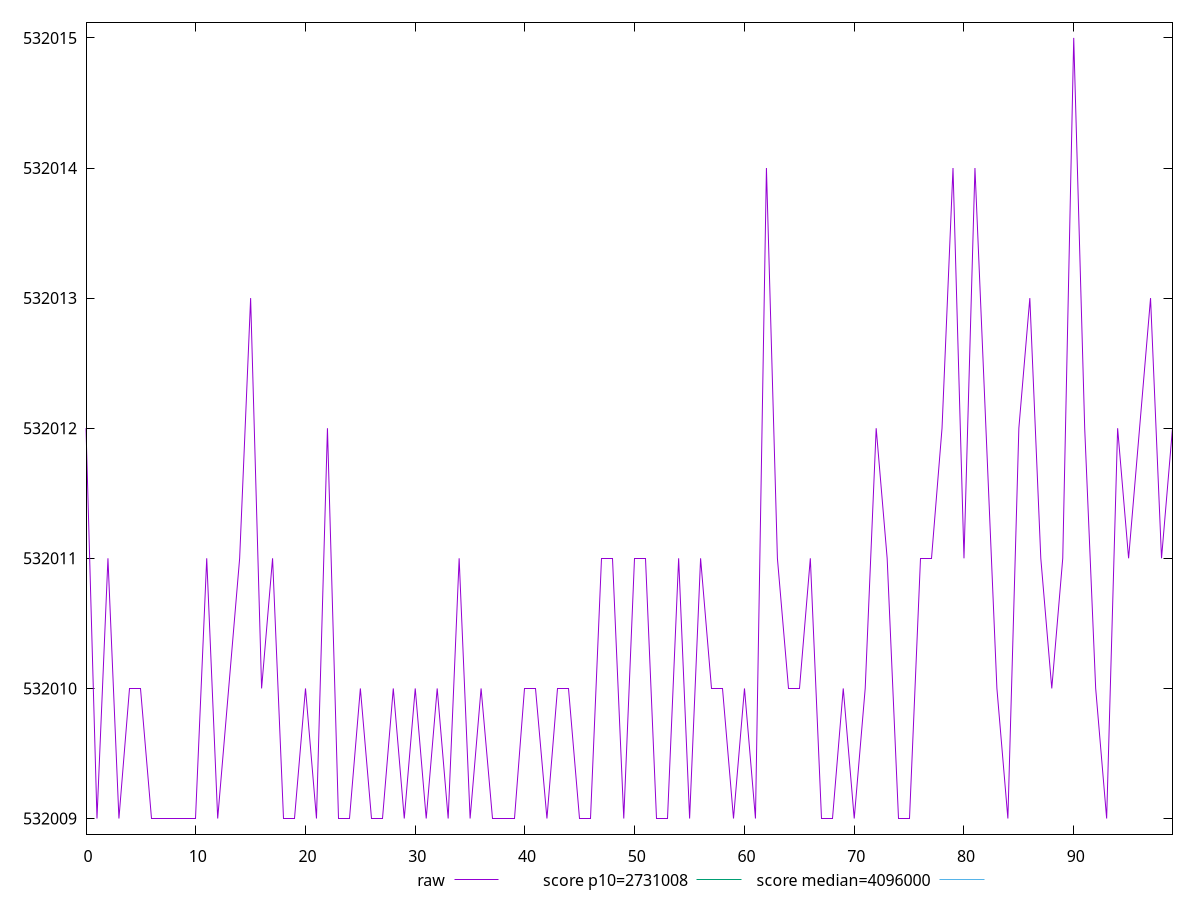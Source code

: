reset

$raw <<EOF
0 532012
1 532009
2 532011
3 532009
4 532010
5 532010
6 532009
7 532009
8 532009
9 532009
10 532009
11 532011
12 532009
13 532010
14 532011
15 532013
16 532010
17 532011
18 532009
19 532009
20 532010
21 532009
22 532012
23 532009
24 532009
25 532010
26 532009
27 532009
28 532010
29 532009
30 532010
31 532009
32 532010
33 532009
34 532011
35 532009
36 532010
37 532009
38 532009
39 532009
40 532010
41 532010
42 532009
43 532010
44 532010
45 532009
46 532009
47 532011
48 532011
49 532009
50 532011
51 532011
52 532009
53 532009
54 532011
55 532009
56 532011
57 532010
58 532010
59 532009
60 532010
61 532009
62 532014
63 532011
64 532010
65 532010
66 532011
67 532009
68 532009
69 532010
70 532009
71 532010
72 532012
73 532011
74 532009
75 532009
76 532011
77 532011
78 532012
79 532014
80 532011
81 532014
82 532012
83 532010
84 532009
85 532012
86 532013
87 532011
88 532010
89 532011
90 532015
91 532012
92 532010
93 532009
94 532012
95 532011
96 532012
97 532013
98 532011
99 532012
EOF

set key outside below
set xrange [0:99]
set yrange [532008.88:532015.12]
set trange [532008.88:532015.12]
set terminal svg size 640, 500 enhanced background rgb 'white'
set output "reports/report_00030_2021-02-24T20-42-31.540Z/total-byte-weight/samples/agenda/raw/values.svg"

plot $raw title "raw" with line, \
     2731008 title "score p10=2731008", \
     4096000 title "score median=4096000"

reset
